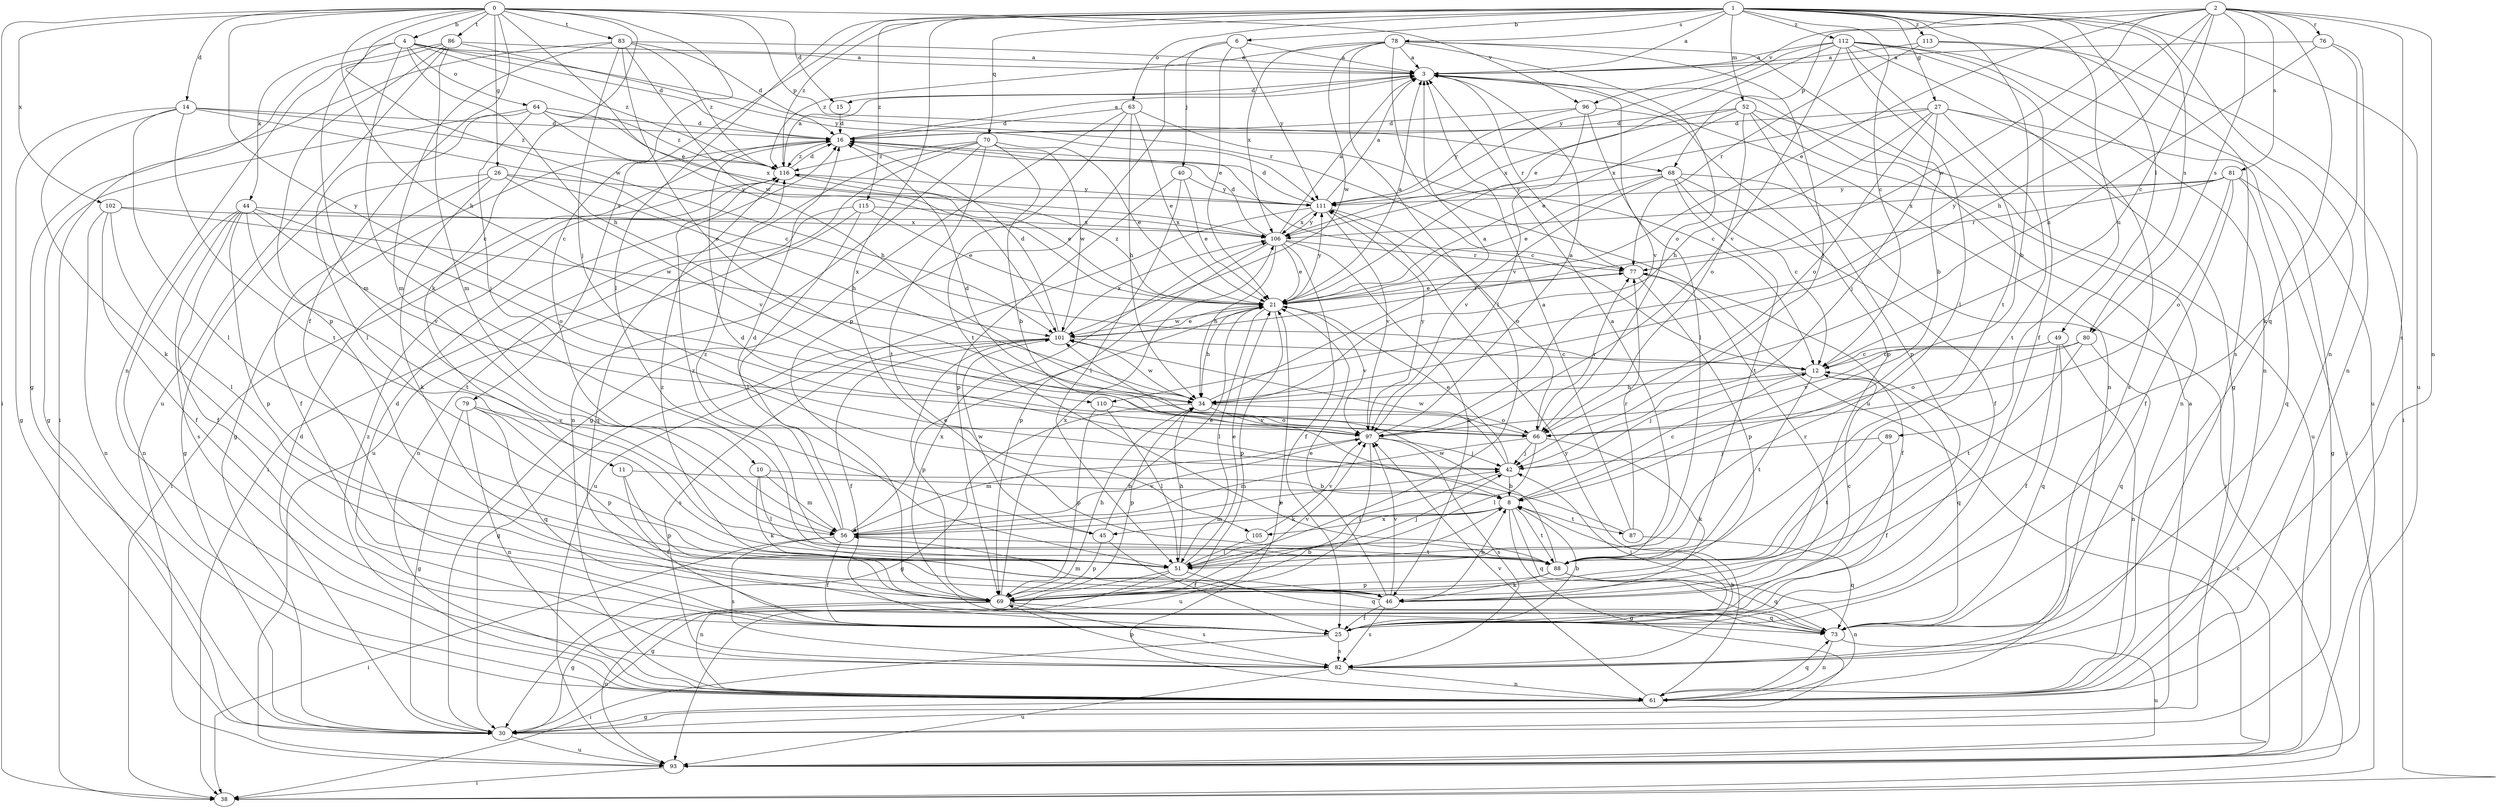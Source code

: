 strict digraph  {
0;
1;
2;
3;
4;
6;
8;
10;
11;
12;
14;
15;
16;
21;
25;
26;
27;
30;
34;
38;
40;
42;
44;
45;
46;
49;
51;
52;
56;
61;
63;
64;
66;
68;
69;
70;
73;
76;
77;
78;
79;
80;
81;
82;
83;
86;
87;
88;
89;
93;
96;
97;
101;
102;
105;
106;
110;
111;
112;
113;
115;
116;
0 -> 4  [label=b];
0 -> 10  [label=c];
0 -> 11  [label=c];
0 -> 14  [label=d];
0 -> 15  [label=d];
0 -> 21  [label=e];
0 -> 25  [label=f];
0 -> 26  [label=g];
0 -> 34  [label=h];
0 -> 38  [label=i];
0 -> 68  [label=p];
0 -> 83  [label=t];
0 -> 86  [label=t];
0 -> 96  [label=v];
0 -> 101  [label=w];
0 -> 102  [label=x];
0 -> 110  [label=y];
1 -> 3  [label=a];
1 -> 6  [label=b];
1 -> 8  [label=b];
1 -> 12  [label=c];
1 -> 27  [label=g];
1 -> 49  [label=l];
1 -> 51  [label=l];
1 -> 52  [label=m];
1 -> 61  [label=n];
1 -> 63  [label=o];
1 -> 70  [label=q];
1 -> 78  [label=s];
1 -> 79  [label=s];
1 -> 80  [label=s];
1 -> 89  [label=u];
1 -> 93  [label=u];
1 -> 105  [label=x];
1 -> 112  [label=z];
1 -> 113  [label=z];
1 -> 115  [label=z];
1 -> 116  [label=z];
2 -> 12  [label=c];
2 -> 21  [label=e];
2 -> 34  [label=h];
2 -> 61  [label=n];
2 -> 68  [label=p];
2 -> 73  [label=q];
2 -> 76  [label=r];
2 -> 80  [label=s];
2 -> 81  [label=s];
2 -> 82  [label=s];
2 -> 96  [label=v];
2 -> 101  [label=w];
2 -> 110  [label=y];
3 -> 15  [label=d];
3 -> 61  [label=n];
3 -> 77  [label=r];
3 -> 97  [label=v];
4 -> 3  [label=a];
4 -> 16  [label=d];
4 -> 34  [label=h];
4 -> 44  [label=k];
4 -> 45  [label=k];
4 -> 56  [label=m];
4 -> 64  [label=o];
4 -> 77  [label=r];
4 -> 116  [label=z];
6 -> 3  [label=a];
6 -> 21  [label=e];
6 -> 40  [label=j];
6 -> 69  [label=p];
6 -> 111  [label=y];
8 -> 12  [label=c];
8 -> 30  [label=g];
8 -> 45  [label=k];
8 -> 56  [label=m];
8 -> 73  [label=q];
8 -> 87  [label=t];
8 -> 88  [label=t];
8 -> 105  [label=x];
10 -> 8  [label=b];
10 -> 46  [label=k];
10 -> 51  [label=l];
10 -> 56  [label=m];
11 -> 8  [label=b];
11 -> 25  [label=f];
11 -> 69  [label=p];
12 -> 34  [label=h];
12 -> 42  [label=j];
12 -> 73  [label=q];
12 -> 88  [label=t];
14 -> 12  [label=c];
14 -> 16  [label=d];
14 -> 30  [label=g];
14 -> 46  [label=k];
14 -> 51  [label=l];
14 -> 88  [label=t];
14 -> 116  [label=z];
15 -> 16  [label=d];
16 -> 3  [label=a];
16 -> 12  [label=c];
16 -> 30  [label=g];
16 -> 116  [label=z];
21 -> 3  [label=a];
21 -> 34  [label=h];
21 -> 51  [label=l];
21 -> 69  [label=p];
21 -> 77  [label=r];
21 -> 97  [label=v];
21 -> 101  [label=w];
21 -> 111  [label=y];
21 -> 116  [label=z];
25 -> 8  [label=b];
25 -> 38  [label=i];
25 -> 42  [label=j];
25 -> 82  [label=s];
26 -> 25  [label=f];
26 -> 30  [label=g];
26 -> 34  [label=h];
26 -> 46  [label=k];
26 -> 97  [label=v];
26 -> 111  [label=y];
27 -> 16  [label=d];
27 -> 34  [label=h];
27 -> 38  [label=i];
27 -> 42  [label=j];
27 -> 66  [label=o];
27 -> 82  [label=s];
27 -> 88  [label=t];
27 -> 106  [label=x];
30 -> 3  [label=a];
30 -> 16  [label=d];
30 -> 93  [label=u];
34 -> 3  [label=a];
34 -> 30  [label=g];
34 -> 66  [label=o];
34 -> 69  [label=p];
34 -> 97  [label=v];
34 -> 101  [label=w];
40 -> 21  [label=e];
40 -> 51  [label=l];
40 -> 69  [label=p];
40 -> 111  [label=y];
42 -> 8  [label=b];
42 -> 21  [label=e];
42 -> 51  [label=l];
42 -> 101  [label=w];
44 -> 25  [label=f];
44 -> 61  [label=n];
44 -> 66  [label=o];
44 -> 69  [label=p];
44 -> 82  [label=s];
44 -> 88  [label=t];
44 -> 97  [label=v];
44 -> 106  [label=x];
45 -> 21  [label=e];
45 -> 25  [label=f];
45 -> 69  [label=p];
45 -> 101  [label=w];
46 -> 8  [label=b];
46 -> 12  [label=c];
46 -> 21  [label=e];
46 -> 25  [label=f];
46 -> 56  [label=m];
46 -> 77  [label=r];
46 -> 82  [label=s];
46 -> 97  [label=v];
46 -> 116  [label=z];
49 -> 12  [label=c];
49 -> 25  [label=f];
49 -> 61  [label=n];
49 -> 73  [label=q];
49 -> 97  [label=v];
51 -> 21  [label=e];
51 -> 30  [label=g];
51 -> 34  [label=h];
51 -> 42  [label=j];
51 -> 61  [label=n];
51 -> 73  [label=q];
52 -> 16  [label=d];
52 -> 21  [label=e];
52 -> 61  [label=n];
52 -> 66  [label=o];
52 -> 69  [label=p];
52 -> 93  [label=u];
52 -> 106  [label=x];
56 -> 16  [label=d];
56 -> 21  [label=e];
56 -> 25  [label=f];
56 -> 38  [label=i];
56 -> 42  [label=j];
56 -> 82  [label=s];
56 -> 88  [label=t];
56 -> 97  [label=v];
56 -> 116  [label=z];
61 -> 21  [label=e];
61 -> 30  [label=g];
61 -> 73  [label=q];
61 -> 97  [label=v];
61 -> 111  [label=y];
61 -> 116  [label=z];
63 -> 12  [label=c];
63 -> 16  [label=d];
63 -> 21  [label=e];
63 -> 30  [label=g];
63 -> 34  [label=h];
63 -> 88  [label=t];
64 -> 16  [label=d];
64 -> 30  [label=g];
64 -> 34  [label=h];
64 -> 42  [label=j];
64 -> 51  [label=l];
64 -> 106  [label=x];
64 -> 116  [label=z];
66 -> 16  [label=d];
66 -> 42  [label=j];
66 -> 46  [label=k];
66 -> 51  [label=l];
66 -> 56  [label=m];
66 -> 77  [label=r];
68 -> 12  [label=c];
68 -> 21  [label=e];
68 -> 25  [label=f];
68 -> 38  [label=i];
68 -> 88  [label=t];
68 -> 97  [label=v];
68 -> 111  [label=y];
69 -> 8  [label=b];
69 -> 30  [label=g];
69 -> 34  [label=h];
69 -> 73  [label=q];
69 -> 82  [label=s];
69 -> 93  [label=u];
69 -> 97  [label=v];
69 -> 106  [label=x];
70 -> 8  [label=b];
70 -> 21  [label=e];
70 -> 38  [label=i];
70 -> 61  [label=n];
70 -> 88  [label=t];
70 -> 93  [label=u];
70 -> 101  [label=w];
70 -> 116  [label=z];
73 -> 61  [label=n];
73 -> 93  [label=u];
73 -> 106  [label=x];
76 -> 3  [label=a];
76 -> 34  [label=h];
76 -> 46  [label=k];
76 -> 61  [label=n];
77 -> 21  [label=e];
77 -> 25  [label=f];
77 -> 69  [label=p];
78 -> 3  [label=a];
78 -> 8  [label=b];
78 -> 42  [label=j];
78 -> 51  [label=l];
78 -> 66  [label=o];
78 -> 93  [label=u];
78 -> 101  [label=w];
78 -> 106  [label=x];
78 -> 116  [label=z];
79 -> 30  [label=g];
79 -> 61  [label=n];
79 -> 69  [label=p];
79 -> 73  [label=q];
79 -> 97  [label=v];
80 -> 12  [label=c];
80 -> 66  [label=o];
80 -> 73  [label=q];
80 -> 88  [label=t];
81 -> 25  [label=f];
81 -> 30  [label=g];
81 -> 66  [label=o];
81 -> 73  [label=q];
81 -> 77  [label=r];
81 -> 106  [label=x];
81 -> 111  [label=y];
82 -> 8  [label=b];
82 -> 16  [label=d];
82 -> 61  [label=n];
82 -> 69  [label=p];
82 -> 93  [label=u];
83 -> 3  [label=a];
83 -> 16  [label=d];
83 -> 30  [label=g];
83 -> 42  [label=j];
83 -> 56  [label=m];
83 -> 66  [label=o];
83 -> 101  [label=w];
83 -> 116  [label=z];
86 -> 3  [label=a];
86 -> 38  [label=i];
86 -> 56  [label=m];
86 -> 61  [label=n];
86 -> 69  [label=p];
86 -> 93  [label=u];
86 -> 111  [label=y];
87 -> 3  [label=a];
87 -> 16  [label=d];
87 -> 73  [label=q];
87 -> 77  [label=r];
88 -> 3  [label=a];
88 -> 46  [label=k];
88 -> 61  [label=n];
88 -> 69  [label=p];
88 -> 73  [label=q];
88 -> 101  [label=w];
88 -> 116  [label=z];
89 -> 25  [label=f];
89 -> 42  [label=j];
89 -> 88  [label=t];
93 -> 12  [label=c];
93 -> 38  [label=i];
96 -> 16  [label=d];
96 -> 51  [label=l];
96 -> 69  [label=p];
96 -> 97  [label=v];
96 -> 111  [label=y];
97 -> 3  [label=a];
97 -> 42  [label=j];
97 -> 56  [label=m];
97 -> 82  [label=s];
97 -> 93  [label=u];
97 -> 111  [label=y];
101 -> 12  [label=c];
101 -> 16  [label=d];
101 -> 21  [label=e];
101 -> 25  [label=f];
101 -> 30  [label=g];
101 -> 69  [label=p];
101 -> 82  [label=s];
101 -> 106  [label=x];
102 -> 25  [label=f];
102 -> 51  [label=l];
102 -> 61  [label=n];
102 -> 101  [label=w];
102 -> 106  [label=x];
105 -> 51  [label=l];
105 -> 97  [label=v];
106 -> 3  [label=a];
106 -> 16  [label=d];
106 -> 21  [label=e];
106 -> 25  [label=f];
106 -> 34  [label=h];
106 -> 46  [label=k];
106 -> 69  [label=p];
106 -> 77  [label=r];
106 -> 111  [label=y];
110 -> 51  [label=l];
110 -> 66  [label=o];
110 -> 69  [label=p];
111 -> 3  [label=a];
111 -> 16  [label=d];
111 -> 66  [label=o];
111 -> 93  [label=u];
111 -> 97  [label=v];
111 -> 106  [label=x];
112 -> 3  [label=a];
112 -> 21  [label=e];
112 -> 25  [label=f];
112 -> 30  [label=g];
112 -> 51  [label=l];
112 -> 61  [label=n];
112 -> 88  [label=t];
112 -> 93  [label=u];
112 -> 97  [label=v];
112 -> 111  [label=y];
113 -> 3  [label=a];
113 -> 38  [label=i];
113 -> 77  [label=r];
113 -> 82  [label=s];
115 -> 21  [label=e];
115 -> 51  [label=l];
115 -> 61  [label=n];
115 -> 73  [label=q];
115 -> 106  [label=x];
116 -> 3  [label=a];
116 -> 16  [label=d];
116 -> 21  [label=e];
116 -> 38  [label=i];
116 -> 111  [label=y];
}

